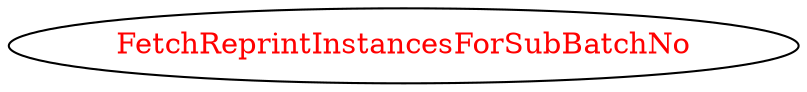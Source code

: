 digraph dependencyGraph {
 concentrate=true;
 ranksep="2.0";
 rankdir="LR"; 
 splines="ortho";
"FetchReprintInstancesForSubBatchNo" [fontcolor="red"];
}